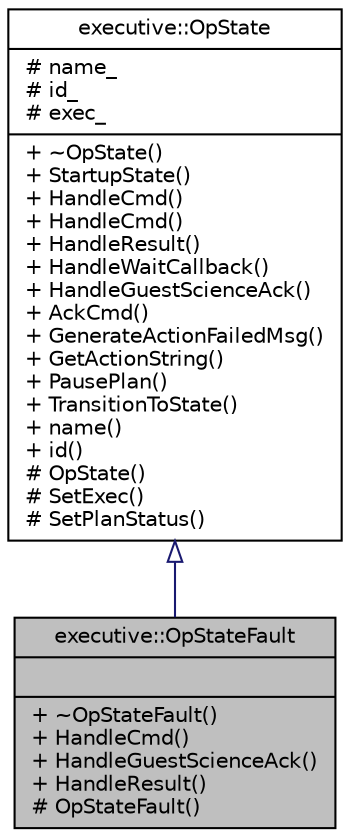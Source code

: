 digraph "executive::OpStateFault"
{
 // LATEX_PDF_SIZE
  edge [fontname="Helvetica",fontsize="10",labelfontname="Helvetica",labelfontsize="10"];
  node [fontname="Helvetica",fontsize="10",shape=record];
  Node1 [label="{executive::OpStateFault\n||+ ~OpStateFault()\l+ HandleCmd()\l+ HandleGuestScienceAck()\l+ HandleResult()\l# OpStateFault()\l}",height=0.2,width=0.4,color="black", fillcolor="grey75", style="filled", fontcolor="black",tooltip=" "];
  Node2 -> Node1 [dir="back",color="midnightblue",fontsize="10",style="solid",arrowtail="onormal",fontname="Helvetica"];
  Node2 [label="{executive::OpState\n|# name_\l# id_\l# exec_\l|+ ~OpState()\l+ StartupState()\l+ HandleCmd()\l+ HandleCmd()\l+ HandleResult()\l+ HandleWaitCallback()\l+ HandleGuestScienceAck()\l+ AckCmd()\l+ GenerateActionFailedMsg()\l+ GetActionString()\l+ PausePlan()\l+ TransitionToState()\l+ name()\l+ id()\l# OpState()\l# SetExec()\l# SetPlanStatus()\l}",height=0.2,width=0.4,color="black", fillcolor="white", style="filled",URL="$classexecutive_1_1OpState.html",tooltip=" "];
}
